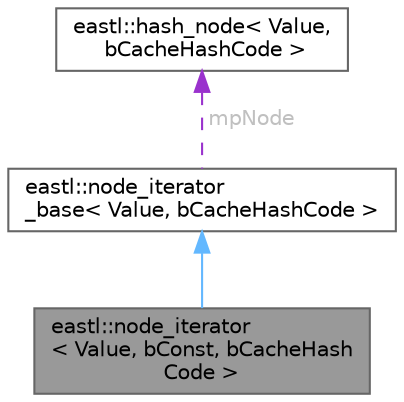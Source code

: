 digraph "eastl::node_iterator&lt; Value, bConst, bCacheHashCode &gt;"
{
 // LATEX_PDF_SIZE
  bgcolor="transparent";
  edge [fontname=Helvetica,fontsize=10,labelfontname=Helvetica,labelfontsize=10];
  node [fontname=Helvetica,fontsize=10,shape=box,height=0.2,width=0.4];
  Node1 [id="Node000001",label="eastl::node_iterator\l\< Value, bConst, bCacheHash\lCode \>",height=0.2,width=0.4,color="gray40", fillcolor="grey60", style="filled", fontcolor="black",tooltip=" "];
  Node2 -> Node1 [id="edge3_Node000001_Node000002",dir="back",color="steelblue1",style="solid",tooltip=" "];
  Node2 [id="Node000002",label="eastl::node_iterator\l_base\< Value, bCacheHashCode \>",height=0.2,width=0.4,color="gray40", fillcolor="white", style="filled",URL="$structeastl_1_1node__iterator__base.html",tooltip=" "];
  Node3 -> Node2 [id="edge4_Node000002_Node000003",dir="back",color="darkorchid3",style="dashed",tooltip=" ",label=" mpNode",fontcolor="grey" ];
  Node3 [id="Node000003",label="eastl::hash_node\< Value,\l bCacheHashCode \>",height=0.2,width=0.4,color="gray40", fillcolor="white", style="filled",URL="$structeastl_1_1hash__node.html",tooltip=" "];
}
